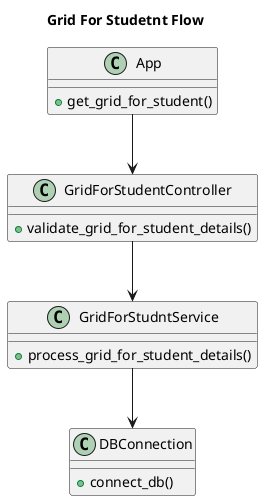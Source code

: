 @startuml ""
title Grid For Studetnt Flow

class App {
    +get_grid_for_student()
}

class GridForStudentController {
    +validate_grid_for_student_details()
}

class GridForStudntService {
    +process_grid_for_student_details()
}

class DBConnection {
    +connect_db()
}

App --> GridForStudentController
GridForStudentController --> GridForStudntService 
GridForStudntService --> DBConnection

@enduml
